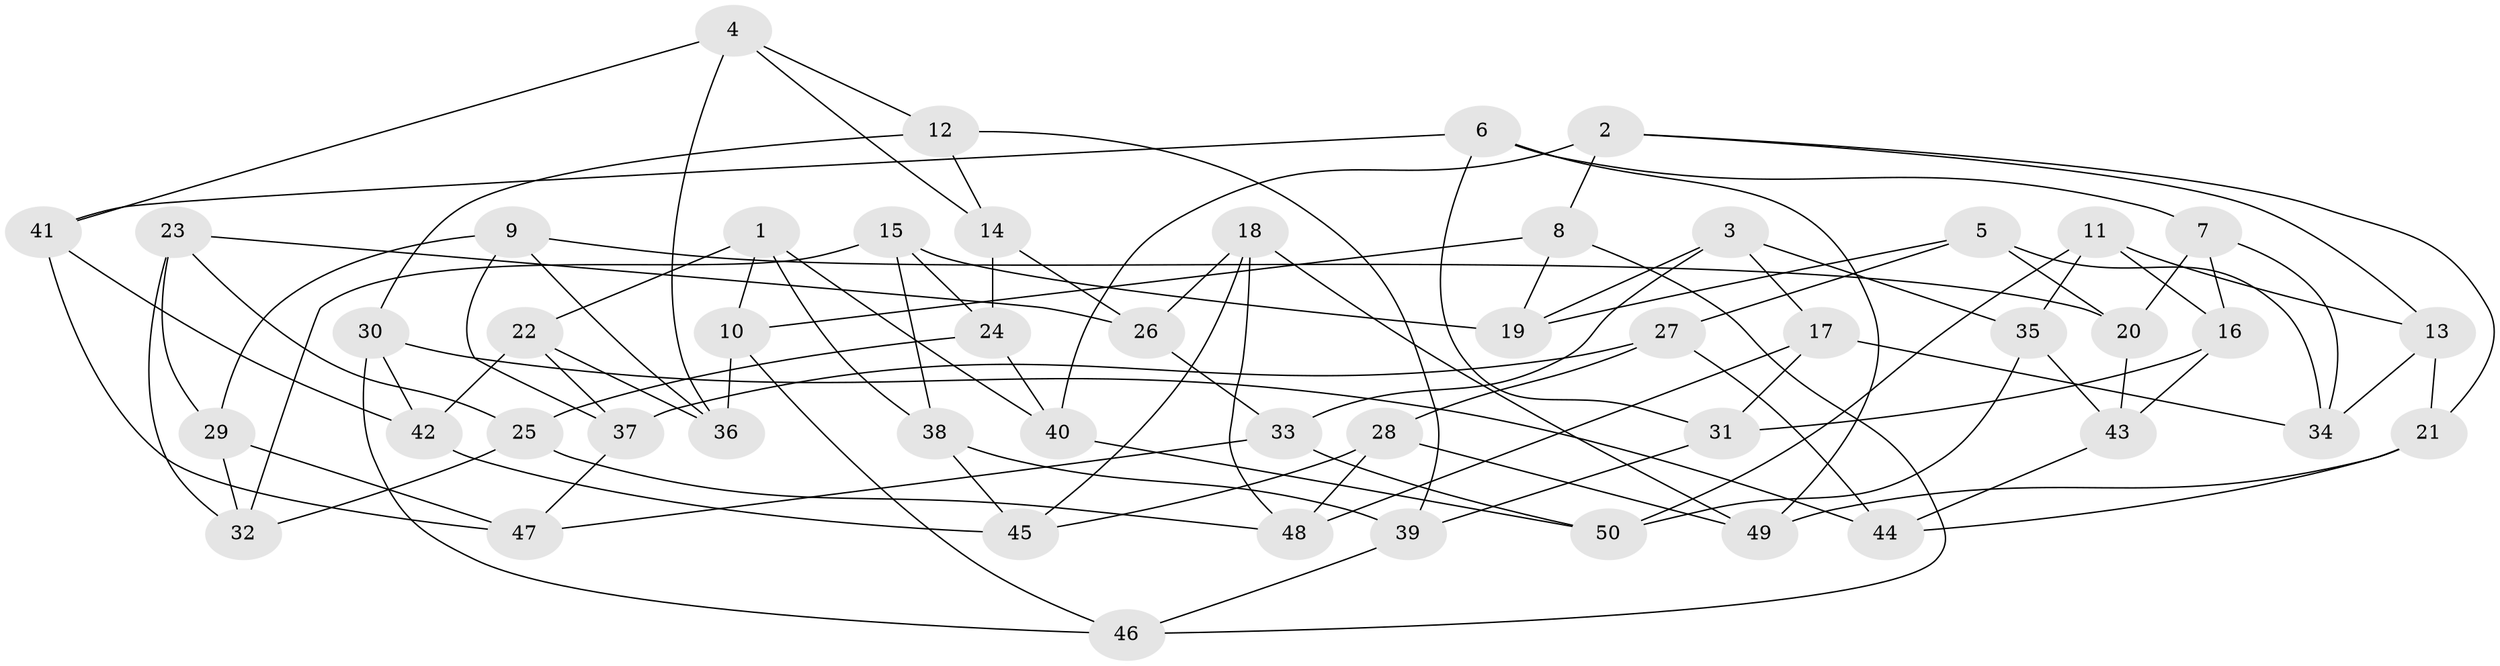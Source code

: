 // coarse degree distribution, {3: 0.4, 1: 0.06666666666666667, 2: 0.2, 5: 0.13333333333333333, 7: 0.06666666666666667, 4: 0.06666666666666667, 10: 0.06666666666666667}
// Generated by graph-tools (version 1.1) at 2025/01/03/04/25 22:01:30]
// undirected, 50 vertices, 100 edges
graph export_dot {
graph [start="1"]
  node [color=gray90,style=filled];
  1;
  2;
  3;
  4;
  5;
  6;
  7;
  8;
  9;
  10;
  11;
  12;
  13;
  14;
  15;
  16;
  17;
  18;
  19;
  20;
  21;
  22;
  23;
  24;
  25;
  26;
  27;
  28;
  29;
  30;
  31;
  32;
  33;
  34;
  35;
  36;
  37;
  38;
  39;
  40;
  41;
  42;
  43;
  44;
  45;
  46;
  47;
  48;
  49;
  50;
  1 -- 40;
  1 -- 10;
  1 -- 38;
  1 -- 22;
  2 -- 8;
  2 -- 13;
  2 -- 21;
  2 -- 40;
  3 -- 19;
  3 -- 33;
  3 -- 35;
  3 -- 17;
  4 -- 41;
  4 -- 36;
  4 -- 14;
  4 -- 12;
  5 -- 20;
  5 -- 27;
  5 -- 19;
  5 -- 34;
  6 -- 41;
  6 -- 49;
  6 -- 7;
  6 -- 31;
  7 -- 34;
  7 -- 20;
  7 -- 16;
  8 -- 10;
  8 -- 46;
  8 -- 19;
  9 -- 20;
  9 -- 36;
  9 -- 29;
  9 -- 37;
  10 -- 36;
  10 -- 46;
  11 -- 50;
  11 -- 16;
  11 -- 35;
  11 -- 13;
  12 -- 30;
  12 -- 14;
  12 -- 39;
  13 -- 21;
  13 -- 34;
  14 -- 26;
  14 -- 24;
  15 -- 38;
  15 -- 24;
  15 -- 32;
  15 -- 19;
  16 -- 43;
  16 -- 31;
  17 -- 34;
  17 -- 48;
  17 -- 31;
  18 -- 48;
  18 -- 45;
  18 -- 26;
  18 -- 49;
  20 -- 43;
  21 -- 49;
  21 -- 44;
  22 -- 37;
  22 -- 36;
  22 -- 42;
  23 -- 29;
  23 -- 32;
  23 -- 26;
  23 -- 25;
  24 -- 40;
  24 -- 25;
  25 -- 48;
  25 -- 32;
  26 -- 33;
  27 -- 44;
  27 -- 37;
  27 -- 28;
  28 -- 48;
  28 -- 45;
  28 -- 49;
  29 -- 32;
  29 -- 47;
  30 -- 46;
  30 -- 42;
  30 -- 44;
  31 -- 39;
  33 -- 50;
  33 -- 47;
  35 -- 50;
  35 -- 43;
  37 -- 47;
  38 -- 45;
  38 -- 39;
  39 -- 46;
  40 -- 50;
  41 -- 42;
  41 -- 47;
  42 -- 45;
  43 -- 44;
}
